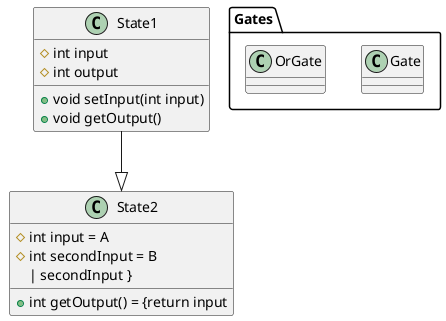@startuml
package Gates {
    class "Gate" as State1
    class "OrGate" as State3
}

class State1 {
    # int input
    # int output
    + void setInput(int input)
    + void getOutput()
}

class State2 {
    # int input = A
    # int secondInput = B
    + int getOutput() = {return input
| secondInput }

}

State1 --|> State2
@enduml